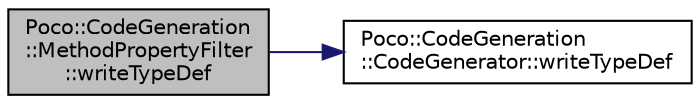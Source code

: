 digraph "Poco::CodeGeneration::MethodPropertyFilter::writeTypeDef"
{
 // LATEX_PDF_SIZE
  edge [fontname="Helvetica",fontsize="10",labelfontname="Helvetica",labelfontsize="10"];
  node [fontname="Helvetica",fontsize="10",shape=record];
  rankdir="LR";
  Node1 [label="Poco::CodeGeneration\l::MethodPropertyFilter\l::writeTypeDef",height=0.2,width=0.4,color="black", fillcolor="grey75", style="filled", fontcolor="black",tooltip="Writes a single variable."];
  Node1 -> Node2 [color="midnightblue",fontsize="10",style="solid",fontname="Helvetica"];
  Node2 [label="Poco::CodeGeneration\l::CodeGenerator::writeTypeDef",height=0.2,width=0.4,color="black", fillcolor="white", style="filled",URL="$classPoco_1_1CodeGeneration_1_1CodeGenerator.html#abe12b926f61ddab4923270375679b5ca",tooltip="Writes a single variable."];
}
